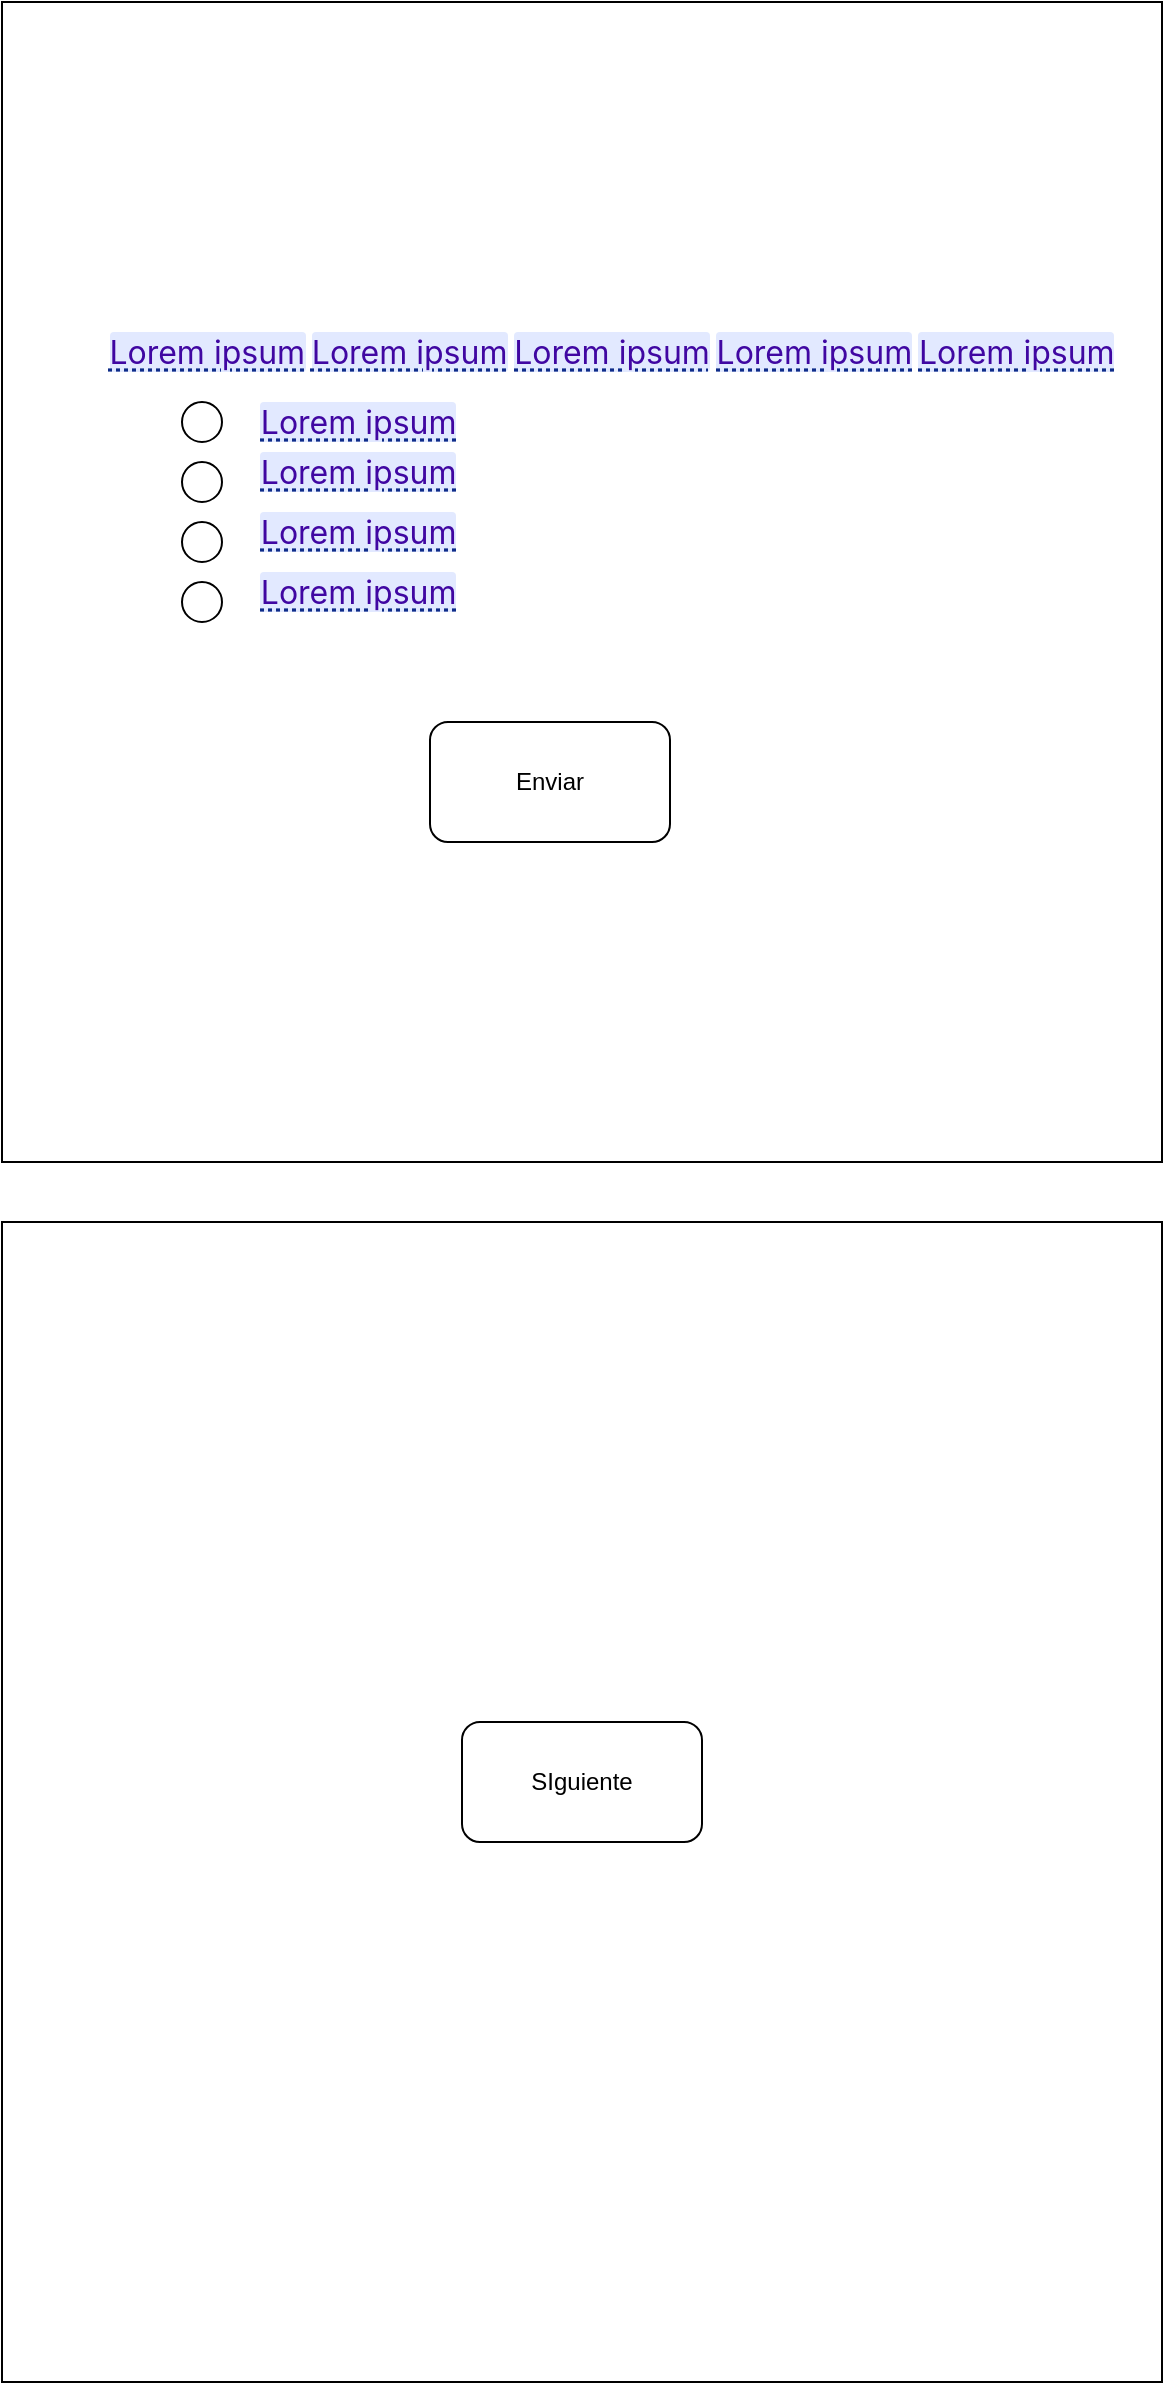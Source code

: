 <mxfile version="23.1.1" type="github">
  <diagram name="Página-1" id="aejwjGeHam8qXtFKXUub">
    <mxGraphModel dx="2194" dy="1220" grid="1" gridSize="10" guides="1" tooltips="1" connect="1" arrows="1" fold="1" page="1" pageScale="1" pageWidth="827" pageHeight="1169" math="0" shadow="0">
      <root>
        <mxCell id="0" />
        <mxCell id="1" parent="0" />
        <mxCell id="byuc7KqrUQB6RRvyXspe-1" value="" style="whiteSpace=wrap;html=1;aspect=fixed;" vertex="1" parent="1">
          <mxGeometry x="80" y="80" width="580" height="580" as="geometry" />
        </mxCell>
        <mxCell id="byuc7KqrUQB6RRvyXspe-2" value="" style="ellipse;whiteSpace=wrap;html=1;aspect=fixed;" vertex="1" parent="1">
          <mxGeometry x="170" y="280" width="20" height="20" as="geometry" />
        </mxCell>
        <mxCell id="byuc7KqrUQB6RRvyXspe-3" value="" style="ellipse;whiteSpace=wrap;html=1;aspect=fixed;" vertex="1" parent="1">
          <mxGeometry x="170" y="310" width="20" height="20" as="geometry" />
        </mxCell>
        <mxCell id="byuc7KqrUQB6RRvyXspe-4" value="" style="ellipse;whiteSpace=wrap;html=1;aspect=fixed;" vertex="1" parent="1">
          <mxGeometry x="170" y="340" width="20" height="20" as="geometry" />
        </mxCell>
        <mxCell id="byuc7KqrUQB6RRvyXspe-5" value="" style="ellipse;whiteSpace=wrap;html=1;aspect=fixed;" vertex="1" parent="1">
          <mxGeometry x="170" y="370" width="20" height="20" as="geometry" />
        </mxCell>
        <mxCell id="byuc7KqrUQB6RRvyXspe-6" value="1." style="text;html=1;strokeColor=none;fillColor=none;align=center;verticalAlign=middle;whiteSpace=wrap;rounded=0;" vertex="1" parent="1">
          <mxGeometry x="110" y="240" width="60" height="30" as="geometry" />
        </mxCell>
        <mxCell id="byuc7KqrUQB6RRvyXspe-7" value="&lt;a style=&quot;color: rgb(64, 7, 162); text-decoration-color: rgb(14, 44, 137); text-underline-offset: 3px; border-radius: 2px; cursor: pointer; background: rgb(226, 233, 255); font-family: -apple-system, Roboto, SegoeUI, &amp;quot;Segoe UI&amp;quot;, &amp;quot;Helvetica Neue&amp;quot;, Helvetica, &amp;quot;Microsoft YaHei&amp;quot;, &amp;quot;Meiryo UI&amp;quot;, Meiryo, &amp;quot;Arial Unicode MS&amp;quot;, sans-serif; font-size: 16px; text-align: left; text-decoration-style: dotted !important;&quot; data-tgpsgid=&quot;d_anstgsen0&quot; href=&quot;https://www.bing.com/ck/a?!&amp;amp;&amp;amp;p=e3e0d31c77649ecbJmltdHM9MTcwNzE3NzYwMCZpZ3VpZD0yYjBmOWJhMS01OGEwLTZhZWYtMTlkYi04ZmJjNTk3YjZiMzQmaW5zaWQ9NTc4Mw&amp;amp;ptn=3&amp;amp;ver=2&amp;amp;hsh=3&amp;amp;fclid=2b0f9ba1-58a0-6aef-19db-8fbc597b6b34&amp;amp;psq=texto+lorem+ipsum&amp;amp;u=a1aHR0cHM6Ly9lcy53aWtpcGVkaWEub3JnL3dpa2kvTG9yZW1faXBzdW0&amp;amp;ntb=1&quot; target=&quot;_blank&quot; data-tg-citations=&quot;1;2&quot; class=&quot;sh-anchor&quot;&gt;Lorem ipsum&lt;/a&gt;&amp;nbsp;&lt;a style=&quot;color: rgb(64, 7, 162); text-decoration-color: rgb(14, 44, 137); text-underline-offset: 3px; border-radius: 2px; cursor: pointer; background: rgb(226, 233, 255); font-family: -apple-system, Roboto, SegoeUI, &amp;quot;Segoe UI&amp;quot;, &amp;quot;Helvetica Neue&amp;quot;, Helvetica, &amp;quot;Microsoft YaHei&amp;quot;, &amp;quot;Meiryo UI&amp;quot;, Meiryo, &amp;quot;Arial Unicode MS&amp;quot;, sans-serif; font-size: 16px; text-align: left; text-decoration-style: dotted !important;&quot; data-tgpsgid=&quot;d_anstgsen0&quot; href=&quot;https://www.bing.com/ck/a?!&amp;amp;&amp;amp;p=e3e0d31c77649ecbJmltdHM9MTcwNzE3NzYwMCZpZ3VpZD0yYjBmOWJhMS01OGEwLTZhZWYtMTlkYi04ZmJjNTk3YjZiMzQmaW5zaWQ9NTc4Mw&amp;amp;ptn=3&amp;amp;ver=2&amp;amp;hsh=3&amp;amp;fclid=2b0f9ba1-58a0-6aef-19db-8fbc597b6b34&amp;amp;psq=texto+lorem+ipsum&amp;amp;u=a1aHR0cHM6Ly9lcy53aWtpcGVkaWEub3JnL3dpa2kvTG9yZW1faXBzdW0&amp;amp;ntb=1&quot; target=&quot;_blank&quot; data-tg-citations=&quot;1;2&quot; class=&quot;sh-anchor&quot;&gt;Lorem ipsum&lt;/a&gt;&amp;nbsp;&lt;a style=&quot;color: rgb(64, 7, 162); text-decoration-color: rgb(14, 44, 137); text-underline-offset: 3px; border-radius: 2px; cursor: pointer; background: rgb(226, 233, 255); font-family: -apple-system, Roboto, SegoeUI, &amp;quot;Segoe UI&amp;quot;, &amp;quot;Helvetica Neue&amp;quot;, Helvetica, &amp;quot;Microsoft YaHei&amp;quot;, &amp;quot;Meiryo UI&amp;quot;, Meiryo, &amp;quot;Arial Unicode MS&amp;quot;, sans-serif; font-size: 16px; text-align: left; text-decoration-style: dotted !important;&quot; data-tgpsgid=&quot;d_anstgsen0&quot; href=&quot;https://www.bing.com/ck/a?!&amp;amp;&amp;amp;p=e3e0d31c77649ecbJmltdHM9MTcwNzE3NzYwMCZpZ3VpZD0yYjBmOWJhMS01OGEwLTZhZWYtMTlkYi04ZmJjNTk3YjZiMzQmaW5zaWQ9NTc4Mw&amp;amp;ptn=3&amp;amp;ver=2&amp;amp;hsh=3&amp;amp;fclid=2b0f9ba1-58a0-6aef-19db-8fbc597b6b34&amp;amp;psq=texto+lorem+ipsum&amp;amp;u=a1aHR0cHM6Ly9lcy53aWtpcGVkaWEub3JnL3dpa2kvTG9yZW1faXBzdW0&amp;amp;ntb=1&quot; target=&quot;_blank&quot; data-tg-citations=&quot;1;2&quot; class=&quot;sh-anchor&quot;&gt;Lorem ipsum&lt;/a&gt;&amp;nbsp;&lt;a style=&quot;color: rgb(64, 7, 162); text-decoration-color: rgb(14, 44, 137); text-underline-offset: 3px; border-radius: 2px; cursor: pointer; background: rgb(226, 233, 255); font-family: -apple-system, Roboto, SegoeUI, &amp;quot;Segoe UI&amp;quot;, &amp;quot;Helvetica Neue&amp;quot;, Helvetica, &amp;quot;Microsoft YaHei&amp;quot;, &amp;quot;Meiryo UI&amp;quot;, Meiryo, &amp;quot;Arial Unicode MS&amp;quot;, sans-serif; font-size: 16px; text-align: left; text-decoration-style: dotted !important;&quot; data-tgpsgid=&quot;d_anstgsen0&quot; href=&quot;https://www.bing.com/ck/a?!&amp;amp;&amp;amp;p=e3e0d31c77649ecbJmltdHM9MTcwNzE3NzYwMCZpZ3VpZD0yYjBmOWJhMS01OGEwLTZhZWYtMTlkYi04ZmJjNTk3YjZiMzQmaW5zaWQ9NTc4Mw&amp;amp;ptn=3&amp;amp;ver=2&amp;amp;hsh=3&amp;amp;fclid=2b0f9ba1-58a0-6aef-19db-8fbc597b6b34&amp;amp;psq=texto+lorem+ipsum&amp;amp;u=a1aHR0cHM6Ly9lcy53aWtpcGVkaWEub3JnL3dpa2kvTG9yZW1faXBzdW0&amp;amp;ntb=1&quot; target=&quot;_blank&quot; data-tg-citations=&quot;1;2&quot; class=&quot;sh-anchor&quot;&gt;Lorem ipsum&lt;/a&gt;&amp;nbsp;&lt;a style=&quot;color: rgb(64, 7, 162); text-decoration-color: rgb(14, 44, 137); text-underline-offset: 3px; border-radius: 2px; cursor: pointer; background: rgb(226, 233, 255); font-family: -apple-system, Roboto, SegoeUI, &amp;quot;Segoe UI&amp;quot;, &amp;quot;Helvetica Neue&amp;quot;, Helvetica, &amp;quot;Microsoft YaHei&amp;quot;, &amp;quot;Meiryo UI&amp;quot;, Meiryo, &amp;quot;Arial Unicode MS&amp;quot;, sans-serif; font-size: 16px; text-align: left; text-decoration-style: dotted !important;&quot; data-tgpsgid=&quot;d_anstgsen0&quot; href=&quot;https://www.bing.com/ck/a?!&amp;amp;&amp;amp;p=e3e0d31c77649ecbJmltdHM9MTcwNzE3NzYwMCZpZ3VpZD0yYjBmOWJhMS01OGEwLTZhZWYtMTlkYi04ZmJjNTk3YjZiMzQmaW5zaWQ9NTc4Mw&amp;amp;ptn=3&amp;amp;ver=2&amp;amp;hsh=3&amp;amp;fclid=2b0f9ba1-58a0-6aef-19db-8fbc597b6b34&amp;amp;psq=texto+lorem+ipsum&amp;amp;u=a1aHR0cHM6Ly9lcy53aWtpcGVkaWEub3JnL3dpa2kvTG9yZW1faXBzdW0&amp;amp;ntb=1&quot; target=&quot;_blank&quot; data-tg-citations=&quot;1;2&quot; class=&quot;sh-anchor&quot;&gt;Lorem ipsum&lt;/a&gt;" style="text;html=1;strokeColor=none;fillColor=none;align=center;verticalAlign=middle;whiteSpace=wrap;rounded=0;" vertex="1" parent="1">
          <mxGeometry x="120" y="240" width="530" height="30" as="geometry" />
        </mxCell>
        <mxCell id="byuc7KqrUQB6RRvyXspe-9" value="&lt;a class=&quot;sh-anchor&quot; data-tg-citations=&quot;1;2&quot; target=&quot;_blank&quot; href=&quot;https://www.bing.com/ck/a?!&amp;amp;&amp;amp;p=e3e0d31c77649ecbJmltdHM9MTcwNzE3NzYwMCZpZ3VpZD0yYjBmOWJhMS01OGEwLTZhZWYtMTlkYi04ZmJjNTk3YjZiMzQmaW5zaWQ9NTc4Mw&amp;amp;ptn=3&amp;amp;ver=2&amp;amp;hsh=3&amp;amp;fclid=2b0f9ba1-58a0-6aef-19db-8fbc597b6b34&amp;amp;psq=texto+lorem+ipsum&amp;amp;u=a1aHR0cHM6Ly9lcy53aWtpcGVkaWEub3JnL3dpa2kvTG9yZW1faXBzdW0&amp;amp;ntb=1&quot; data-tgpsgid=&quot;d_anstgsen0&quot; style=&quot;color: rgb(64, 7, 162); text-decoration-color: rgb(14, 44, 137); text-underline-offset: 3px; border-radius: 2px; cursor: pointer; background: rgb(226, 233, 255); font-family: -apple-system, Roboto, SegoeUI, &amp;quot;Segoe UI&amp;quot;, &amp;quot;Helvetica Neue&amp;quot;, Helvetica, &amp;quot;Microsoft YaHei&amp;quot;, &amp;quot;Meiryo UI&amp;quot;, Meiryo, &amp;quot;Arial Unicode MS&amp;quot;, sans-serif; font-size: 16px; text-align: left; text-decoration-style: dotted !important;&quot;&gt;Lorem ipsum&lt;/a&gt;&amp;nbsp;" style="text;html=1;strokeColor=none;fillColor=none;align=center;verticalAlign=middle;whiteSpace=wrap;rounded=0;" vertex="1" parent="1">
          <mxGeometry x="200" y="275" width="120" height="30" as="geometry" />
        </mxCell>
        <mxCell id="byuc7KqrUQB6RRvyXspe-10" value="&lt;a style=&quot;color: rgb(64, 7, 162); text-decoration-color: rgb(14, 44, 137); text-underline-offset: 3px; border-radius: 2px; cursor: pointer; background: rgb(226, 233, 255); font-family: -apple-system, Roboto, SegoeUI, &amp;quot;Segoe UI&amp;quot;, &amp;quot;Helvetica Neue&amp;quot;, Helvetica, &amp;quot;Microsoft YaHei&amp;quot;, &amp;quot;Meiryo UI&amp;quot;, Meiryo, &amp;quot;Arial Unicode MS&amp;quot;, sans-serif; font-size: 16px; text-align: left; text-decoration-style: dotted !important;&quot; data-tgpsgid=&quot;d_anstgsen0&quot; href=&quot;https://www.bing.com/ck/a?!&amp;amp;&amp;amp;p=e3e0d31c77649ecbJmltdHM9MTcwNzE3NzYwMCZpZ3VpZD0yYjBmOWJhMS01OGEwLTZhZWYtMTlkYi04ZmJjNTk3YjZiMzQmaW5zaWQ9NTc4Mw&amp;amp;ptn=3&amp;amp;ver=2&amp;amp;hsh=3&amp;amp;fclid=2b0f9ba1-58a0-6aef-19db-8fbc597b6b34&amp;amp;psq=texto+lorem+ipsum&amp;amp;u=a1aHR0cHM6Ly9lcy53aWtpcGVkaWEub3JnL3dpa2kvTG9yZW1faXBzdW0&amp;amp;ntb=1&quot; target=&quot;_blank&quot; data-tg-citations=&quot;1;2&quot; class=&quot;sh-anchor&quot;&gt;Lorem ipsum&lt;/a&gt;&amp;nbsp;" style="text;html=1;strokeColor=none;fillColor=none;align=center;verticalAlign=middle;whiteSpace=wrap;rounded=0;" vertex="1" parent="1">
          <mxGeometry x="200" y="300" width="120" height="30" as="geometry" />
        </mxCell>
        <mxCell id="byuc7KqrUQB6RRvyXspe-11" value="&lt;a style=&quot;color: rgb(64, 7, 162); text-decoration-color: rgb(14, 44, 137); text-underline-offset: 3px; border-radius: 2px; cursor: pointer; background: rgb(226, 233, 255); font-family: -apple-system, Roboto, SegoeUI, &amp;quot;Segoe UI&amp;quot;, &amp;quot;Helvetica Neue&amp;quot;, Helvetica, &amp;quot;Microsoft YaHei&amp;quot;, &amp;quot;Meiryo UI&amp;quot;, Meiryo, &amp;quot;Arial Unicode MS&amp;quot;, sans-serif; font-size: 16px; text-align: left; text-decoration-style: dotted !important;&quot; data-tgpsgid=&quot;d_anstgsen0&quot; href=&quot;https://www.bing.com/ck/a?!&amp;amp;&amp;amp;p=e3e0d31c77649ecbJmltdHM9MTcwNzE3NzYwMCZpZ3VpZD0yYjBmOWJhMS01OGEwLTZhZWYtMTlkYi04ZmJjNTk3YjZiMzQmaW5zaWQ9NTc4Mw&amp;amp;ptn=3&amp;amp;ver=2&amp;amp;hsh=3&amp;amp;fclid=2b0f9ba1-58a0-6aef-19db-8fbc597b6b34&amp;amp;psq=texto+lorem+ipsum&amp;amp;u=a1aHR0cHM6Ly9lcy53aWtpcGVkaWEub3JnL3dpa2kvTG9yZW1faXBzdW0&amp;amp;ntb=1&quot; target=&quot;_blank&quot; data-tg-citations=&quot;1;2&quot; class=&quot;sh-anchor&quot;&gt;Lorem ipsum&lt;/a&gt;&amp;nbsp;" style="text;html=1;strokeColor=none;fillColor=none;align=center;verticalAlign=middle;whiteSpace=wrap;rounded=0;" vertex="1" parent="1">
          <mxGeometry x="200" y="330" width="120" height="30" as="geometry" />
        </mxCell>
        <mxCell id="byuc7KqrUQB6RRvyXspe-12" value="&lt;a style=&quot;color: rgb(64, 7, 162); text-decoration-color: rgb(14, 44, 137); text-underline-offset: 3px; border-radius: 2px; cursor: pointer; background: rgb(226, 233, 255); font-family: -apple-system, Roboto, SegoeUI, &amp;quot;Segoe UI&amp;quot;, &amp;quot;Helvetica Neue&amp;quot;, Helvetica, &amp;quot;Microsoft YaHei&amp;quot;, &amp;quot;Meiryo UI&amp;quot;, Meiryo, &amp;quot;Arial Unicode MS&amp;quot;, sans-serif; font-size: 16px; text-align: left; text-decoration-style: dotted !important;&quot; data-tgpsgid=&quot;d_anstgsen0&quot; href=&quot;https://www.bing.com/ck/a?!&amp;amp;&amp;amp;p=e3e0d31c77649ecbJmltdHM9MTcwNzE3NzYwMCZpZ3VpZD0yYjBmOWJhMS01OGEwLTZhZWYtMTlkYi04ZmJjNTk3YjZiMzQmaW5zaWQ9NTc4Mw&amp;amp;ptn=3&amp;amp;ver=2&amp;amp;hsh=3&amp;amp;fclid=2b0f9ba1-58a0-6aef-19db-8fbc597b6b34&amp;amp;psq=texto+lorem+ipsum&amp;amp;u=a1aHR0cHM6Ly9lcy53aWtpcGVkaWEub3JnL3dpa2kvTG9yZW1faXBzdW0&amp;amp;ntb=1&quot; target=&quot;_blank&quot; data-tg-citations=&quot;1;2&quot; class=&quot;sh-anchor&quot;&gt;Lorem ipsum&lt;/a&gt;&amp;nbsp;" style="text;html=1;strokeColor=none;fillColor=none;align=center;verticalAlign=middle;whiteSpace=wrap;rounded=0;" vertex="1" parent="1">
          <mxGeometry x="200" y="360" width="120" height="30" as="geometry" />
        </mxCell>
        <mxCell id="byuc7KqrUQB6RRvyXspe-13" value="Enviar" style="rounded=1;whiteSpace=wrap;html=1;" vertex="1" parent="1">
          <mxGeometry x="294" y="440" width="120" height="60" as="geometry" />
        </mxCell>
        <mxCell id="byuc7KqrUQB6RRvyXspe-14" value="" style="whiteSpace=wrap;html=1;aspect=fixed;" vertex="1" parent="1">
          <mxGeometry x="80" y="690" width="580" height="580" as="geometry" />
        </mxCell>
        <mxCell id="byuc7KqrUQB6RRvyXspe-25" value="SIguiente" style="rounded=1;whiteSpace=wrap;html=1;" vertex="1" parent="1">
          <mxGeometry x="310" y="940" width="120" height="60" as="geometry" />
        </mxCell>
      </root>
    </mxGraphModel>
  </diagram>
</mxfile>

